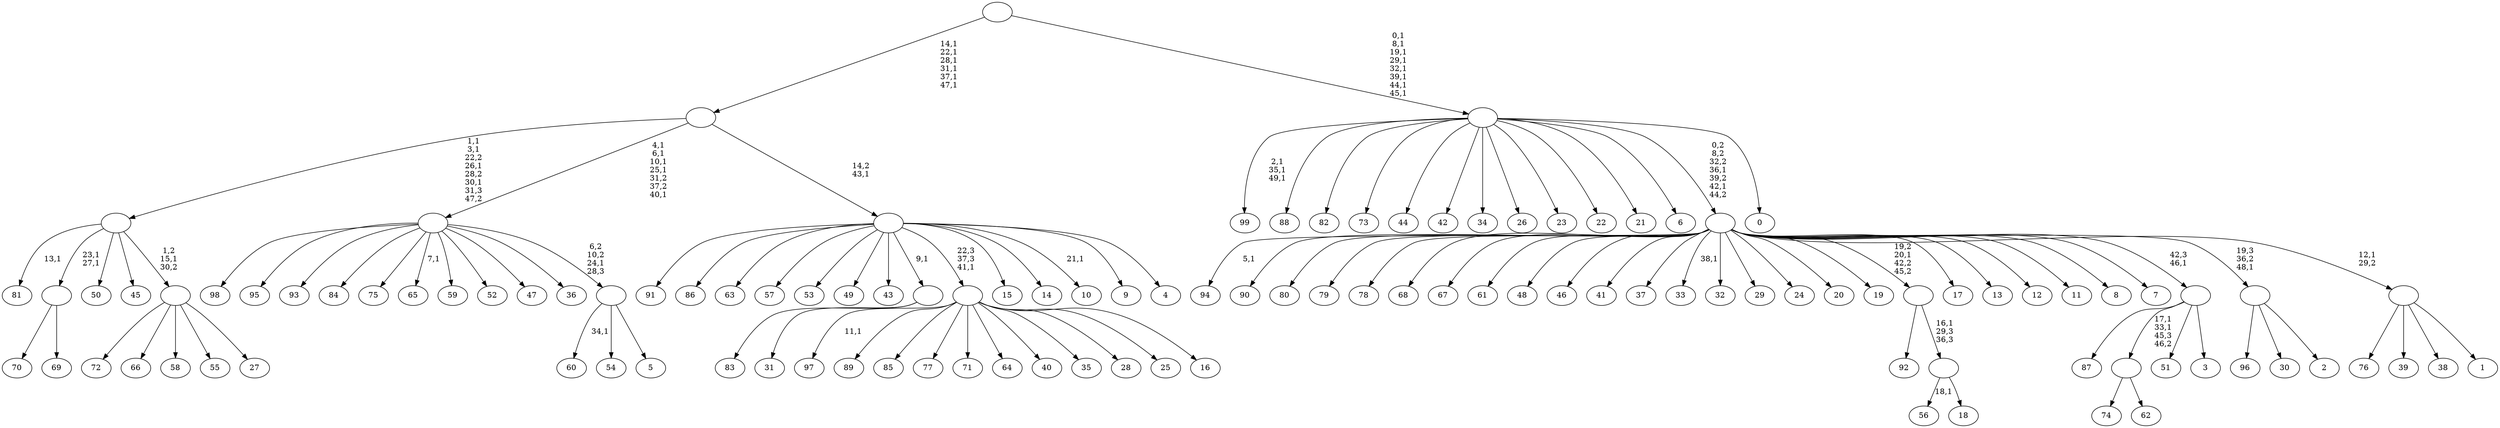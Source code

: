 digraph T {
	150 [label="99"]
	146 [label="98"]
	145 [label="97"]
	143 [label="96"]
	142 [label="95"]
	141 [label="94"]
	139 [label="93"]
	138 [label="92"]
	137 [label="91"]
	136 [label="90"]
	135 [label="89"]
	134 [label="88"]
	133 [label="87"]
	132 [label="86"]
	131 [label="85"]
	130 [label="84"]
	129 [label="83"]
	128 [label="82"]
	127 [label="81"]
	125 [label="80"]
	124 [label="79"]
	123 [label="78"]
	122 [label="77"]
	121 [label="76"]
	120 [label="75"]
	119 [label="74"]
	118 [label="73"]
	117 [label="72"]
	116 [label="71"]
	115 [label="70"]
	114 [label="69"]
	113 [label=""]
	111 [label="68"]
	110 [label="67"]
	109 [label="66"]
	108 [label="65"]
	106 [label="64"]
	105 [label="63"]
	104 [label="62"]
	103 [label=""]
	101 [label="61"]
	100 [label="60"]
	98 [label="59"]
	97 [label="58"]
	96 [label="57"]
	95 [label="56"]
	93 [label="55"]
	92 [label="54"]
	91 [label="53"]
	90 [label="52"]
	89 [label="51"]
	88 [label="50"]
	87 [label="49"]
	86 [label="48"]
	85 [label="47"]
	84 [label="46"]
	83 [label="45"]
	82 [label="44"]
	81 [label="43"]
	80 [label="42"]
	79 [label="41"]
	78 [label="40"]
	77 [label="39"]
	76 [label="38"]
	75 [label="37"]
	74 [label="36"]
	73 [label="35"]
	72 [label="34"]
	71 [label="33"]
	69 [label="32"]
	68 [label="31"]
	67 [label=""]
	66 [label="30"]
	65 [label="29"]
	64 [label="28"]
	63 [label="27"]
	62 [label=""]
	61 [label=""]
	57 [label="26"]
	56 [label="25"]
	55 [label="24"]
	54 [label="23"]
	53 [label="22"]
	52 [label="21"]
	51 [label="20"]
	50 [label="19"]
	49 [label="18"]
	48 [label=""]
	47 [label=""]
	46 [label="17"]
	45 [label="16"]
	44 [label=""]
	43 [label="15"]
	42 [label="14"]
	41 [label="13"]
	40 [label="12"]
	39 [label="11"]
	38 [label="10"]
	36 [label="9"]
	35 [label="8"]
	34 [label="7"]
	33 [label="6"]
	32 [label="5"]
	31 [label=""]
	30 [label=""]
	25 [label="4"]
	24 [label=""]
	23 [label=""]
	17 [label="3"]
	16 [label=""]
	15 [label="2"]
	14 [label=""]
	13 [label="1"]
	12 [label=""]
	11 [label=""]
	9 [label="0"]
	8 [label=""]
	0 [label=""]
	113 -> 115 [label=""]
	113 -> 114 [label=""]
	103 -> 119 [label=""]
	103 -> 104 [label=""]
	67 -> 129 [label=""]
	67 -> 68 [label=""]
	62 -> 117 [label=""]
	62 -> 109 [label=""]
	62 -> 97 [label=""]
	62 -> 93 [label=""]
	62 -> 63 [label=""]
	61 -> 113 [label="23,1\n27,1"]
	61 -> 127 [label="13,1"]
	61 -> 88 [label=""]
	61 -> 83 [label=""]
	61 -> 62 [label="1,2\n15,1\n30,2"]
	48 -> 95 [label="18,1"]
	48 -> 49 [label=""]
	47 -> 138 [label=""]
	47 -> 48 [label="16,1\n29,3\n36,3"]
	44 -> 145 [label="11,1"]
	44 -> 135 [label=""]
	44 -> 131 [label=""]
	44 -> 122 [label=""]
	44 -> 116 [label=""]
	44 -> 106 [label=""]
	44 -> 78 [label=""]
	44 -> 73 [label=""]
	44 -> 64 [label=""]
	44 -> 56 [label=""]
	44 -> 45 [label=""]
	31 -> 100 [label="34,1"]
	31 -> 92 [label=""]
	31 -> 32 [label=""]
	30 -> 108 [label="7,1"]
	30 -> 146 [label=""]
	30 -> 142 [label=""]
	30 -> 139 [label=""]
	30 -> 130 [label=""]
	30 -> 120 [label=""]
	30 -> 98 [label=""]
	30 -> 90 [label=""]
	30 -> 85 [label=""]
	30 -> 74 [label=""]
	30 -> 31 [label="6,2\n10,2\n24,1\n28,3"]
	24 -> 38 [label="21,1"]
	24 -> 137 [label=""]
	24 -> 132 [label=""]
	24 -> 105 [label=""]
	24 -> 96 [label=""]
	24 -> 91 [label=""]
	24 -> 87 [label=""]
	24 -> 81 [label=""]
	24 -> 67 [label="9,1"]
	24 -> 44 [label="22,3\n37,3\n41,1"]
	24 -> 43 [label=""]
	24 -> 42 [label=""]
	24 -> 36 [label=""]
	24 -> 25 [label=""]
	23 -> 30 [label="4,1\n6,1\n10,1\n25,1\n31,2\n37,2\n40,1"]
	23 -> 61 [label="1,1\n3,1\n22,2\n26,1\n28,2\n30,1\n31,3\n47,2"]
	23 -> 24 [label="14,2\n43,1"]
	16 -> 103 [label="17,1\n33,1\n45,3\n46,2"]
	16 -> 133 [label=""]
	16 -> 89 [label=""]
	16 -> 17 [label=""]
	14 -> 143 [label=""]
	14 -> 66 [label=""]
	14 -> 15 [label=""]
	12 -> 121 [label=""]
	12 -> 77 [label=""]
	12 -> 76 [label=""]
	12 -> 13 [label=""]
	11 -> 71 [label="38,1"]
	11 -> 141 [label="5,1"]
	11 -> 136 [label=""]
	11 -> 125 [label=""]
	11 -> 124 [label=""]
	11 -> 123 [label=""]
	11 -> 111 [label=""]
	11 -> 110 [label=""]
	11 -> 101 [label=""]
	11 -> 86 [label=""]
	11 -> 84 [label=""]
	11 -> 79 [label=""]
	11 -> 75 [label=""]
	11 -> 69 [label=""]
	11 -> 65 [label=""]
	11 -> 55 [label=""]
	11 -> 51 [label=""]
	11 -> 50 [label=""]
	11 -> 47 [label="19,2\n20,1\n42,2\n45,2"]
	11 -> 46 [label=""]
	11 -> 41 [label=""]
	11 -> 40 [label=""]
	11 -> 39 [label=""]
	11 -> 35 [label=""]
	11 -> 34 [label=""]
	11 -> 16 [label="42,3\n46,1"]
	11 -> 14 [label="19,3\n36,2\n48,1"]
	11 -> 12 [label="12,1\n29,2"]
	8 -> 11 [label="0,2\n8,2\n32,2\n36,1\n39,2\n42,1\n44,2"]
	8 -> 150 [label="2,1\n35,1\n49,1"]
	8 -> 134 [label=""]
	8 -> 128 [label=""]
	8 -> 118 [label=""]
	8 -> 82 [label=""]
	8 -> 80 [label=""]
	8 -> 72 [label=""]
	8 -> 57 [label=""]
	8 -> 54 [label=""]
	8 -> 53 [label=""]
	8 -> 52 [label=""]
	8 -> 33 [label=""]
	8 -> 9 [label=""]
	0 -> 8 [label="0,1\n8,1\n19,1\n29,1\n32,1\n39,1\n44,1\n45,1"]
	0 -> 23 [label="14,1\n22,1\n28,1\n31,1\n37,1\n47,1"]
}
